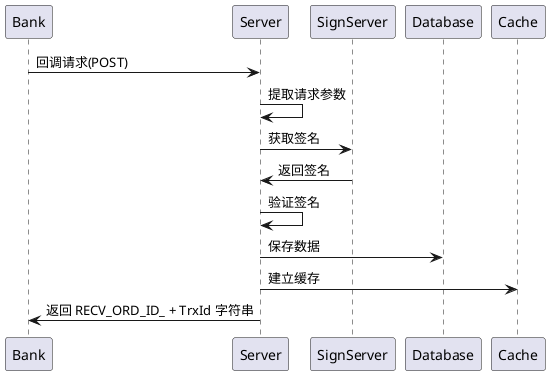 @startuml

Bank -> Server : 回调请求(POST)
Server -> Server : 提取请求参数
Server -> SignServer : 获取签名
SignServer -> Server : 返回签名
Server -> Server : 验证签名
Server -> Database : 保存数据
Server -> Cache : 建立缓存
Server -> Bank : 返回 RECV_ORD_ID_ + TrxId 字符串

@enduml
